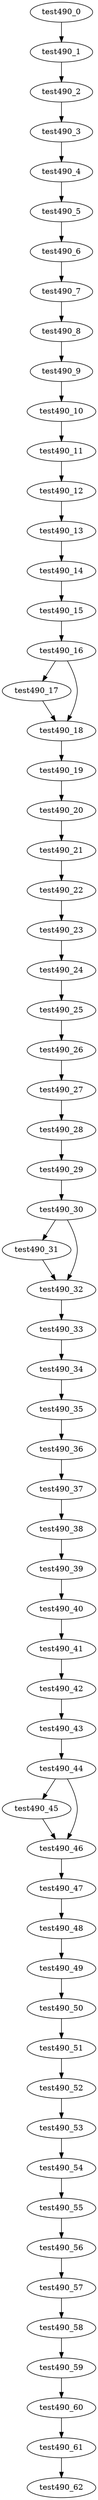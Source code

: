 digraph G {
test490_0->test490_1;
test490_1->test490_2;
test490_2->test490_3;
test490_3->test490_4;
test490_4->test490_5;
test490_5->test490_6;
test490_6->test490_7;
test490_7->test490_8;
test490_8->test490_9;
test490_9->test490_10;
test490_10->test490_11;
test490_11->test490_12;
test490_12->test490_13;
test490_13->test490_14;
test490_14->test490_15;
test490_15->test490_16;
test490_16->test490_17;
test490_16->test490_18;
test490_17->test490_18;
test490_18->test490_19;
test490_19->test490_20;
test490_20->test490_21;
test490_21->test490_22;
test490_22->test490_23;
test490_23->test490_24;
test490_24->test490_25;
test490_25->test490_26;
test490_26->test490_27;
test490_27->test490_28;
test490_28->test490_29;
test490_29->test490_30;
test490_30->test490_31;
test490_30->test490_32;
test490_31->test490_32;
test490_32->test490_33;
test490_33->test490_34;
test490_34->test490_35;
test490_35->test490_36;
test490_36->test490_37;
test490_37->test490_38;
test490_38->test490_39;
test490_39->test490_40;
test490_40->test490_41;
test490_41->test490_42;
test490_42->test490_43;
test490_43->test490_44;
test490_44->test490_45;
test490_44->test490_46;
test490_45->test490_46;
test490_46->test490_47;
test490_47->test490_48;
test490_48->test490_49;
test490_49->test490_50;
test490_50->test490_51;
test490_51->test490_52;
test490_52->test490_53;
test490_53->test490_54;
test490_54->test490_55;
test490_55->test490_56;
test490_56->test490_57;
test490_57->test490_58;
test490_58->test490_59;
test490_59->test490_60;
test490_60->test490_61;
test490_61->test490_62;

}
